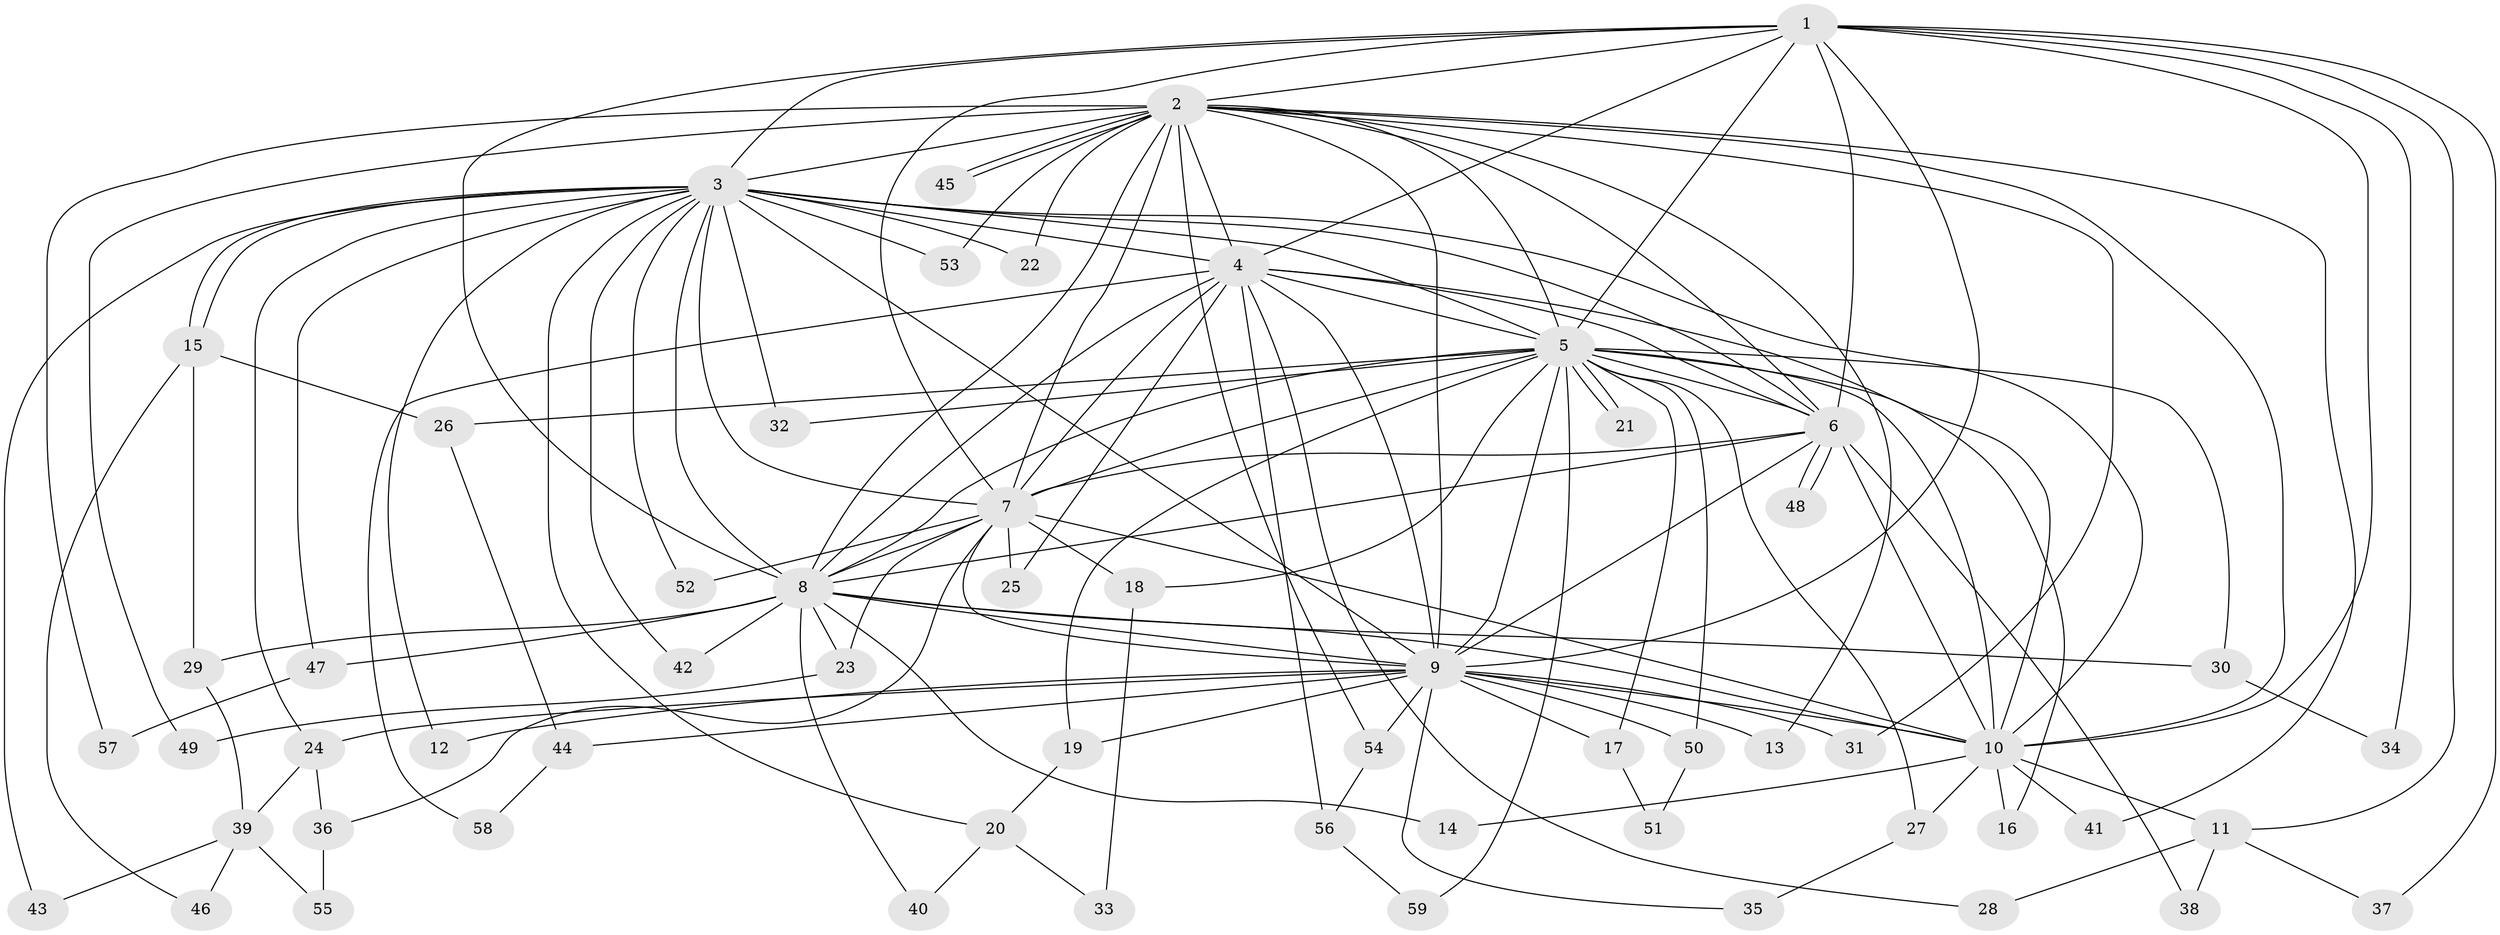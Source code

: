 // Generated by graph-tools (version 1.1) at 2025/01/03/09/25 03:01:27]
// undirected, 59 vertices, 143 edges
graph export_dot {
graph [start="1"]
  node [color=gray90,style=filled];
  1;
  2;
  3;
  4;
  5;
  6;
  7;
  8;
  9;
  10;
  11;
  12;
  13;
  14;
  15;
  16;
  17;
  18;
  19;
  20;
  21;
  22;
  23;
  24;
  25;
  26;
  27;
  28;
  29;
  30;
  31;
  32;
  33;
  34;
  35;
  36;
  37;
  38;
  39;
  40;
  41;
  42;
  43;
  44;
  45;
  46;
  47;
  48;
  49;
  50;
  51;
  52;
  53;
  54;
  55;
  56;
  57;
  58;
  59;
  1 -- 2;
  1 -- 3;
  1 -- 4;
  1 -- 5;
  1 -- 6;
  1 -- 7;
  1 -- 8;
  1 -- 9;
  1 -- 10;
  1 -- 11;
  1 -- 34;
  1 -- 37;
  2 -- 3;
  2 -- 4;
  2 -- 5;
  2 -- 6;
  2 -- 7;
  2 -- 8;
  2 -- 9;
  2 -- 10;
  2 -- 13;
  2 -- 22;
  2 -- 31;
  2 -- 41;
  2 -- 45;
  2 -- 45;
  2 -- 49;
  2 -- 53;
  2 -- 54;
  2 -- 57;
  3 -- 4;
  3 -- 5;
  3 -- 6;
  3 -- 7;
  3 -- 8;
  3 -- 9;
  3 -- 10;
  3 -- 12;
  3 -- 15;
  3 -- 15;
  3 -- 20;
  3 -- 22;
  3 -- 24;
  3 -- 32;
  3 -- 42;
  3 -- 43;
  3 -- 47;
  3 -- 52;
  3 -- 53;
  4 -- 5;
  4 -- 6;
  4 -- 7;
  4 -- 8;
  4 -- 9;
  4 -- 10;
  4 -- 25;
  4 -- 28;
  4 -- 56;
  4 -- 58;
  5 -- 6;
  5 -- 7;
  5 -- 8;
  5 -- 9;
  5 -- 10;
  5 -- 16;
  5 -- 17;
  5 -- 18;
  5 -- 19;
  5 -- 21;
  5 -- 21;
  5 -- 26;
  5 -- 27;
  5 -- 30;
  5 -- 32;
  5 -- 50;
  5 -- 59;
  6 -- 7;
  6 -- 8;
  6 -- 9;
  6 -- 10;
  6 -- 38;
  6 -- 48;
  6 -- 48;
  7 -- 8;
  7 -- 9;
  7 -- 10;
  7 -- 18;
  7 -- 23;
  7 -- 25;
  7 -- 36;
  7 -- 52;
  8 -- 9;
  8 -- 10;
  8 -- 14;
  8 -- 23;
  8 -- 29;
  8 -- 30;
  8 -- 40;
  8 -- 42;
  8 -- 47;
  9 -- 10;
  9 -- 12;
  9 -- 13;
  9 -- 17;
  9 -- 19;
  9 -- 24;
  9 -- 31;
  9 -- 35;
  9 -- 44;
  9 -- 50;
  9 -- 54;
  10 -- 11;
  10 -- 14;
  10 -- 16;
  10 -- 27;
  10 -- 41;
  11 -- 28;
  11 -- 37;
  11 -- 38;
  15 -- 26;
  15 -- 29;
  15 -- 46;
  17 -- 51;
  18 -- 33;
  19 -- 20;
  20 -- 33;
  20 -- 40;
  23 -- 49;
  24 -- 36;
  24 -- 39;
  26 -- 44;
  27 -- 35;
  29 -- 39;
  30 -- 34;
  36 -- 55;
  39 -- 43;
  39 -- 46;
  39 -- 55;
  44 -- 58;
  47 -- 57;
  50 -- 51;
  54 -- 56;
  56 -- 59;
}
